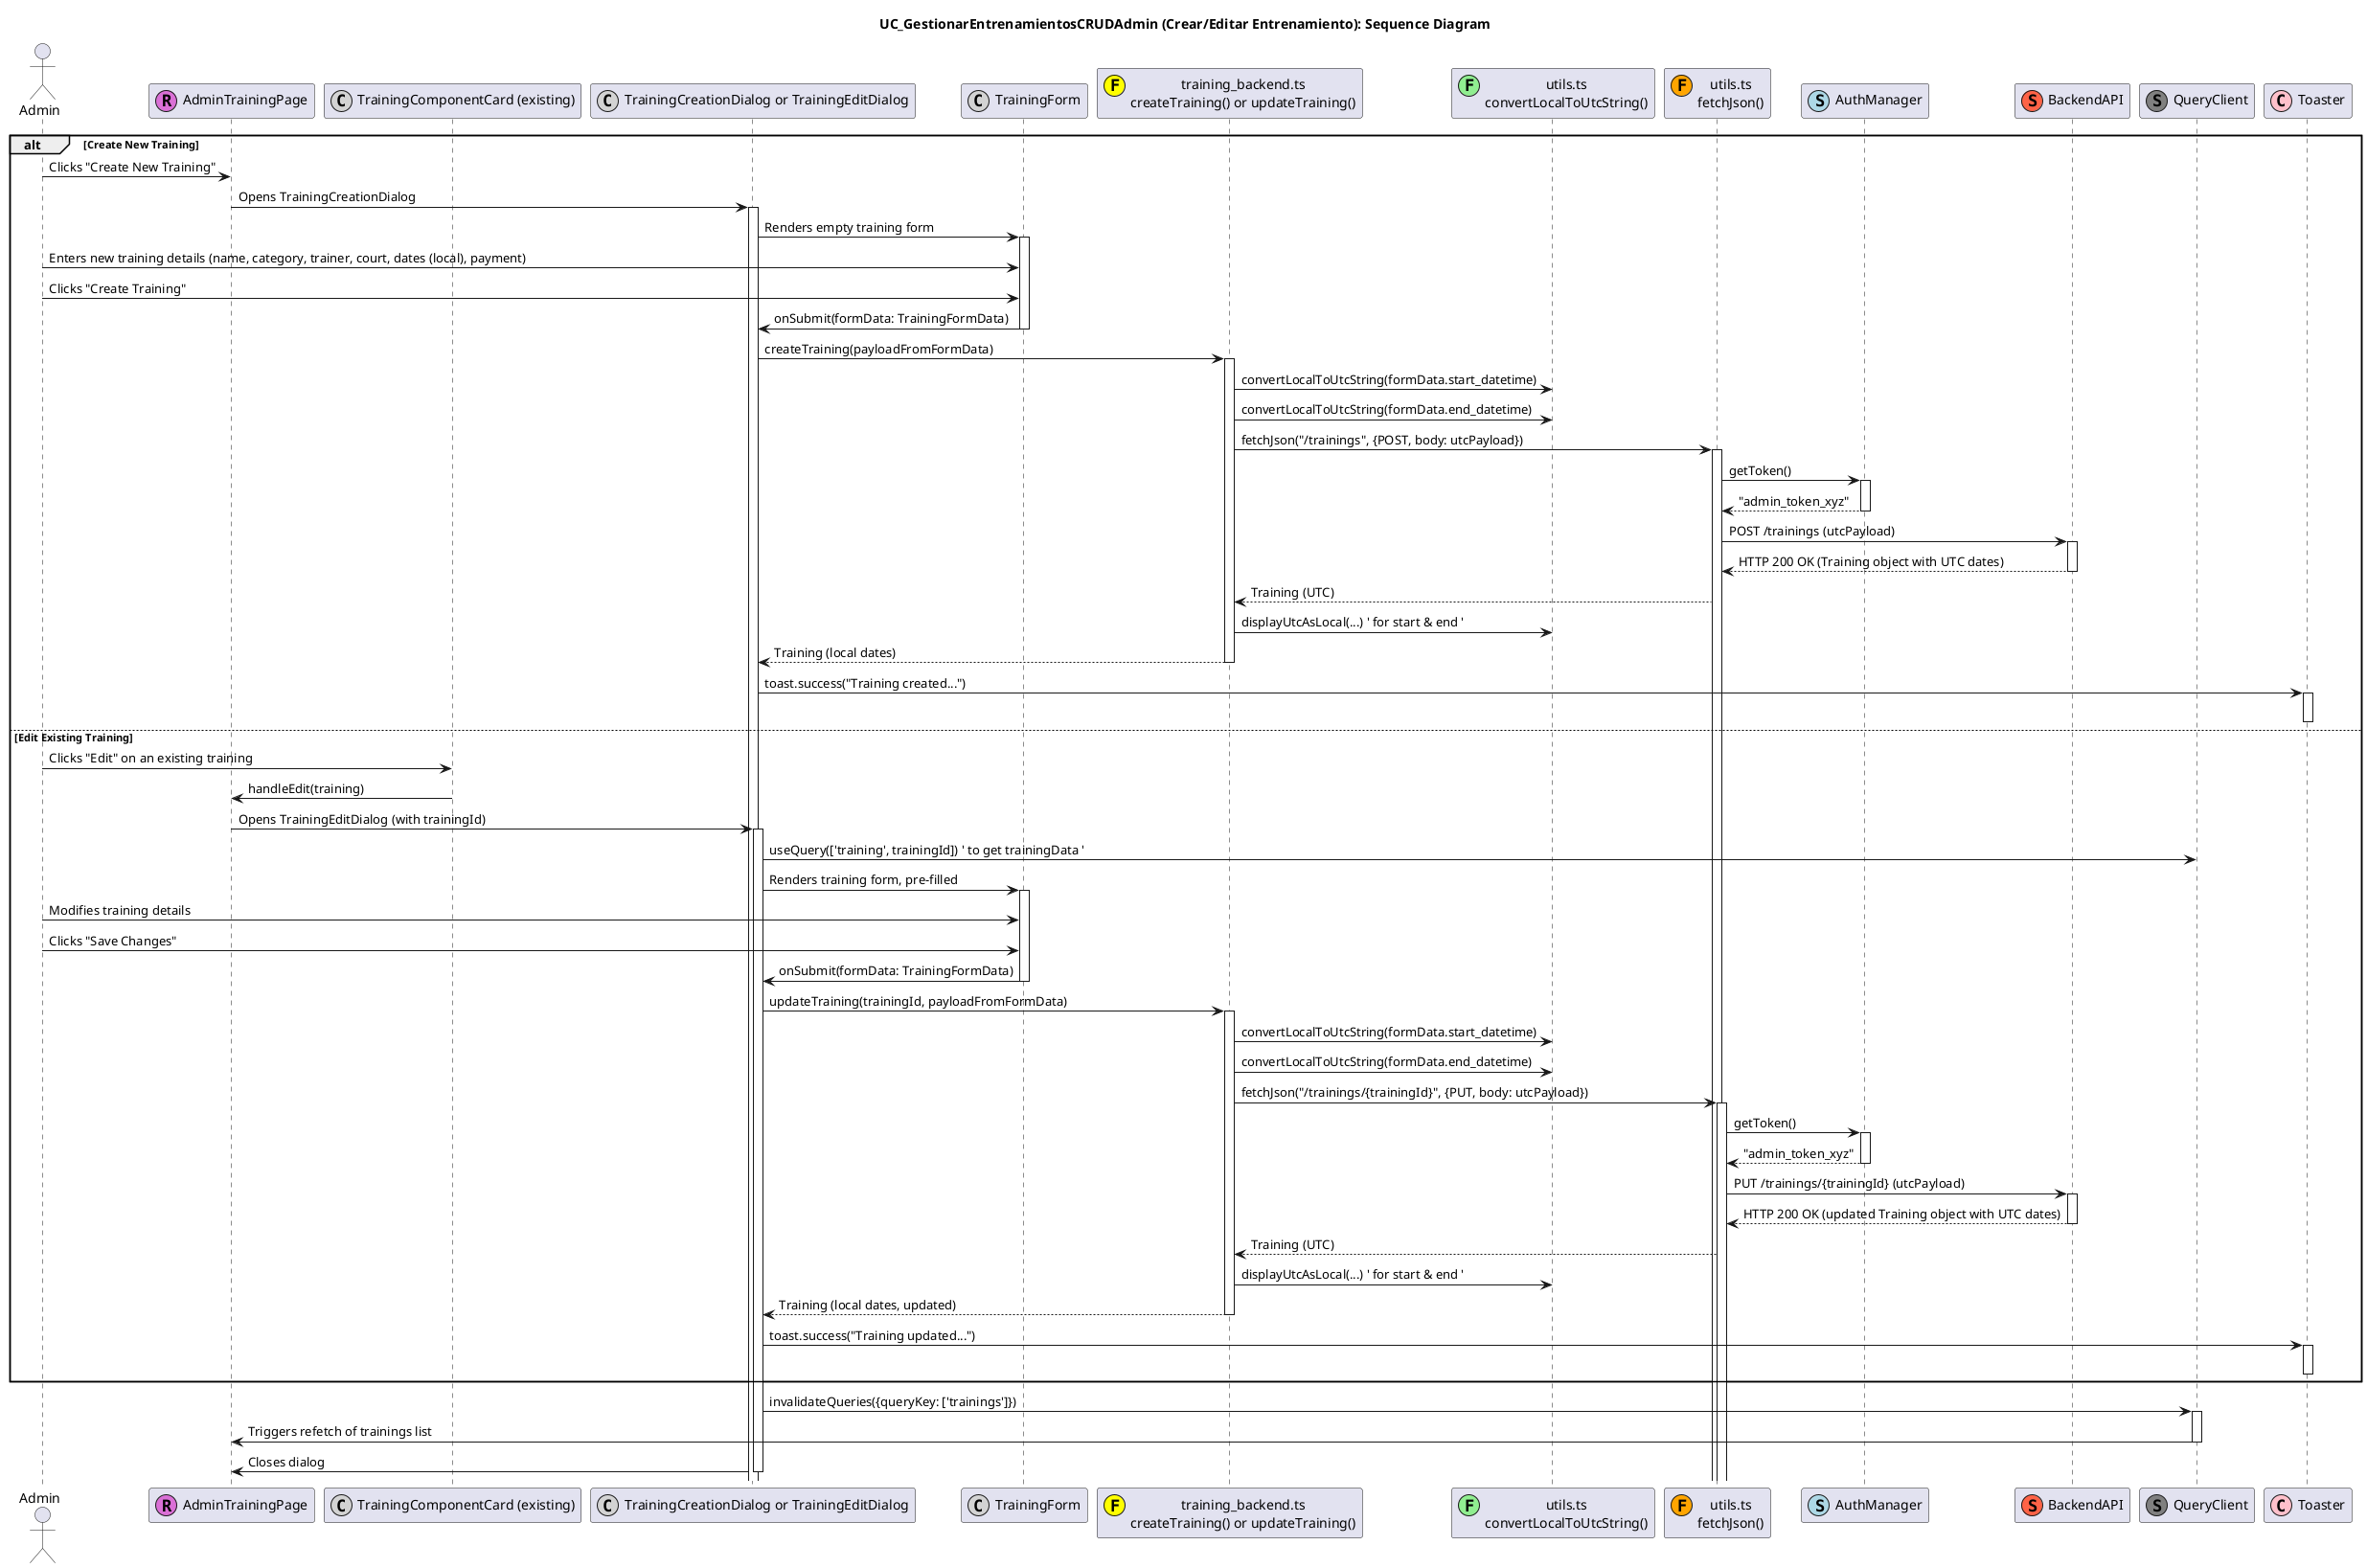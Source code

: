 @startuml
title UC_GestionarEntrenamientosCRUDAdmin (Crear/Editar Entrenamiento): Sequence Diagram

actor "Admin" as AdminUser
participant "AdminTrainingPage" as TrainingMgmtPage <<(R,orchid)>>
participant "TrainingComponentCard (existing)" as TrainingCard <<(C,lightgrey)>>
participant "TrainingCreationDialog or TrainingEditDialog" as TrainingFormDialog <<(C,lightgrey)>>
participant "TrainingForm" as TrainingFormUI <<(C,lightgrey)>>
participant "training_backend.ts\ncreateTraining() or updateTraining()" as TrainingBackend <<(F,yellow)>>
participant "utils.ts\nconvertLocalToUtcString()" as DateUtil <<(F,lightgreen)>>
participant "utils.ts\nfetchJson()" as FetchUtil <<(F,orange)>>
participant "AuthManager" as AuthMgr <<(S,lightblue)>>
participant "BackendAPI" as API <<(S,tomato)>>
participant "QueryClient" as QueryClient <<(S,grey)>>
participant "Toaster" as Toaster <<(C,pink)>>

alt Create New Training
  AdminUser -> TrainingMgmtPage : Clicks "Create New Training"
  TrainingMgmtPage -> TrainingFormDialog : Opens TrainingCreationDialog
  activate TrainingFormDialog
  TrainingFormDialog -> TrainingFormUI : Renders empty training form
  activate TrainingFormUI
  AdminUser -> TrainingFormUI : Enters new training details (name, category, trainer, court, dates (local), payment)
  AdminUser -> TrainingFormUI : Clicks "Create Training"
  TrainingFormUI -> TrainingFormDialog : onSubmit(formData: TrainingFormData)
  deactivate TrainingFormUI

  TrainingFormDialog -> TrainingBackend : createTraining(payloadFromFormData)
  activate TrainingBackend
  TrainingBackend -> DateUtil : convertLocalToUtcString(formData.start_datetime)
  TrainingBackend -> DateUtil : convertLocalToUtcString(formData.end_datetime)
  ' ... UTC conversion ... '
  TrainingBackend -> FetchUtil : fetchJson("/trainings", {POST, body: utcPayload})
  activate FetchUtil
  FetchUtil -> AuthMgr : getToken()
  activate AuthMgr
  AuthMgr --> FetchUtil : "admin_token_xyz"
  deactivate AuthMgr
  FetchUtil -> API : POST /trainings (utcPayload)
  activate API
  API --> FetchUtil : HTTP 200 OK (Training object with UTC dates)
  deactivate API
  FetchUtil --> TrainingBackend : Training (UTC)
  TrainingBackend -> DateUtil : displayUtcAsLocal(...) ' for start & end '
  TrainingBackend --> TrainingFormDialog : Training (local dates)
  deactivate TrainingBackend

  TrainingFormDialog -> Toaster : toast.success("Training created...")
  activate Toaster
  deactivate Toaster
else Edit Existing Training
  AdminUser -> TrainingCard : Clicks "Edit" on an existing training
  TrainingCard -> TrainingMgmtPage : handleEdit(training)
  TrainingMgmtPage -> TrainingFormDialog : Opens TrainingEditDialog (with trainingId)
  activate TrainingFormDialog
  TrainingFormDialog -> QueryClient : useQuery(['training', trainingId]) ' to get trainingData '
  ' ... Loads training data ... '
  TrainingFormDialog -> TrainingFormUI : Renders training form, pre-filled
  activate TrainingFormUI
  AdminUser -> TrainingFormUI : Modifies training details
  AdminUser -> TrainingFormUI : Clicks "Save Changes"
  TrainingFormUI -> TrainingFormDialog : onSubmit(formData: TrainingFormData)
  deactivate TrainingFormUI

  TrainingFormDialog -> TrainingBackend : updateTraining(trainingId, payloadFromFormData)
  activate TrainingBackend
  TrainingBackend -> DateUtil : convertLocalToUtcString(formData.start_datetime)
  TrainingBackend -> DateUtil : convertLocalToUtcString(formData.end_datetime)
  ' ... UTC conversion ... '
  TrainingBackend -> FetchUtil : fetchJson("/trainings/{trainingId}", {PUT, body: utcPayload})
  activate FetchUtil
  FetchUtil -> AuthMgr : getToken()
  activate AuthMgr
  AuthMgr --> FetchUtil : "admin_token_xyz"
  deactivate AuthMgr
  FetchUtil -> API : PUT /trainings/{trainingId} (utcPayload)
  activate API
  API --> FetchUtil : HTTP 200 OK (updated Training object with UTC dates)
  deactivate API
  FetchUtil --> TrainingBackend : Training (UTC)
  TrainingBackend -> DateUtil : displayUtcAsLocal(...) ' for start & end '
  TrainingBackend --> TrainingFormDialog : Training (local dates, updated)
  deactivate TrainingBackend

  TrainingFormDialog -> Toaster : toast.success("Training updated...")
  activate Toaster
  deactivate Toaster
end

TrainingFormDialog -> QueryClient : invalidateQueries({queryKey: ['trainings']})
activate QueryClient
QueryClient -> TrainingMgmtPage : Triggers refetch of trainings list
deactivate QueryClient
TrainingFormDialog -> TrainingMgmtPage : Closes dialog
deactivate TrainingFormDialog
deactivate TrainingMgmtPage
@enduml